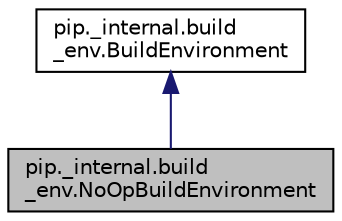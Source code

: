 digraph "pip._internal.build_env.NoOpBuildEnvironment"
{
 // LATEX_PDF_SIZE
  edge [fontname="Helvetica",fontsize="10",labelfontname="Helvetica",labelfontsize="10"];
  node [fontname="Helvetica",fontsize="10",shape=record];
  Node1 [label="pip._internal.build\l_env.NoOpBuildEnvironment",height=0.2,width=0.4,color="black", fillcolor="grey75", style="filled", fontcolor="black",tooltip=" "];
  Node2 -> Node1 [dir="back",color="midnightblue",fontsize="10",style="solid"];
  Node2 [label="pip._internal.build\l_env.BuildEnvironment",height=0.2,width=0.4,color="black", fillcolor="white", style="filled",URL="$classpip_1_1__internal_1_1build__env_1_1BuildEnvironment.html",tooltip=" "];
}
